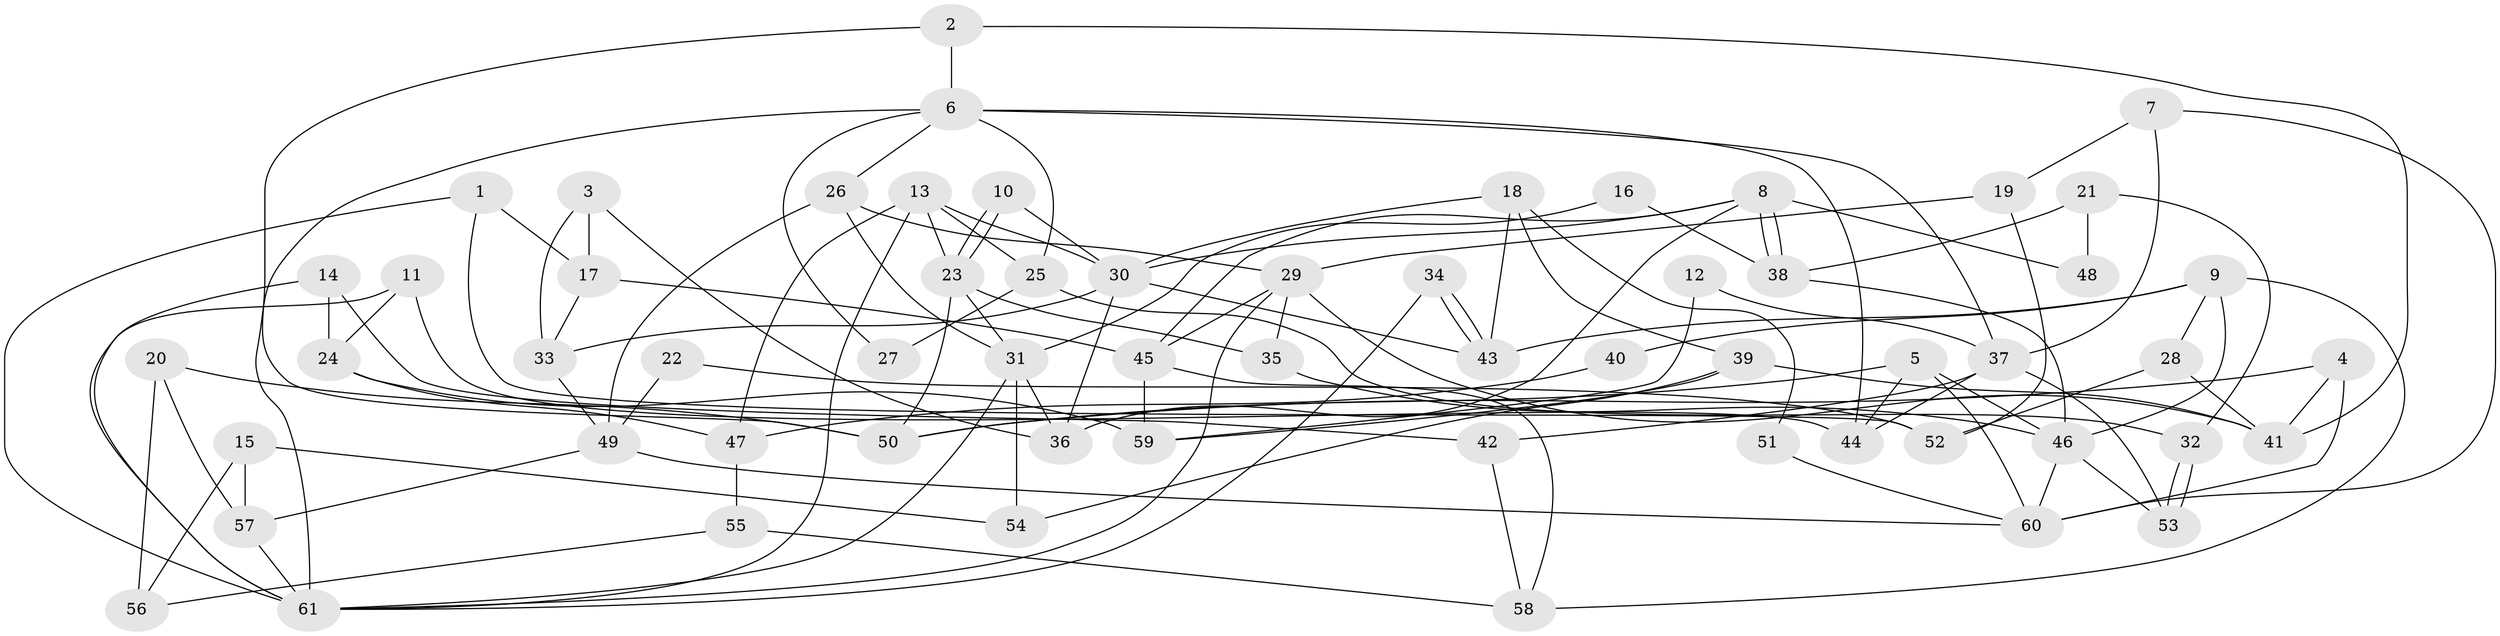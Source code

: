 // coarse degree distribution, {3: 0.10810810810810811, 5: 0.2972972972972973, 8: 0.02702702702702703, 4: 0.13513513513513514, 2: 0.1891891891891892, 6: 0.13513513513513514, 7: 0.08108108108108109, 12: 0.02702702702702703}
// Generated by graph-tools (version 1.1) at 2025/37/03/04/25 23:37:00]
// undirected, 61 vertices, 122 edges
graph export_dot {
  node [color=gray90,style=filled];
  1;
  2;
  3;
  4;
  5;
  6;
  7;
  8;
  9;
  10;
  11;
  12;
  13;
  14;
  15;
  16;
  17;
  18;
  19;
  20;
  21;
  22;
  23;
  24;
  25;
  26;
  27;
  28;
  29;
  30;
  31;
  32;
  33;
  34;
  35;
  36;
  37;
  38;
  39;
  40;
  41;
  42;
  43;
  44;
  45;
  46;
  47;
  48;
  49;
  50;
  51;
  52;
  53;
  54;
  55;
  56;
  57;
  58;
  59;
  60;
  61;
  1 -- 17;
  1 -- 61;
  1 -- 52;
  2 -- 41;
  2 -- 50;
  2 -- 6;
  3 -- 36;
  3 -- 33;
  3 -- 17;
  4 -- 60;
  4 -- 41;
  4 -- 50;
  5 -- 50;
  5 -- 46;
  5 -- 44;
  5 -- 60;
  6 -- 44;
  6 -- 25;
  6 -- 26;
  6 -- 27;
  6 -- 37;
  6 -- 61;
  7 -- 37;
  7 -- 60;
  7 -- 19;
  8 -- 38;
  8 -- 38;
  8 -- 30;
  8 -- 36;
  8 -- 45;
  8 -- 48;
  9 -- 46;
  9 -- 43;
  9 -- 28;
  9 -- 40;
  9 -- 58;
  10 -- 30;
  10 -- 23;
  10 -- 23;
  11 -- 61;
  11 -- 44;
  11 -- 24;
  12 -- 59;
  12 -- 37;
  13 -- 61;
  13 -- 23;
  13 -- 25;
  13 -- 30;
  13 -- 47;
  14 -- 61;
  14 -- 24;
  14 -- 42;
  15 -- 54;
  15 -- 56;
  15 -- 57;
  16 -- 31;
  16 -- 38;
  17 -- 45;
  17 -- 33;
  18 -- 43;
  18 -- 30;
  18 -- 39;
  18 -- 51;
  19 -- 29;
  19 -- 52;
  20 -- 50;
  20 -- 57;
  20 -- 56;
  21 -- 32;
  21 -- 38;
  21 -- 48;
  22 -- 49;
  22 -- 52;
  23 -- 31;
  23 -- 35;
  23 -- 50;
  24 -- 59;
  24 -- 47;
  25 -- 27;
  25 -- 32;
  26 -- 29;
  26 -- 31;
  26 -- 49;
  28 -- 52;
  28 -- 41;
  29 -- 61;
  29 -- 45;
  29 -- 35;
  29 -- 41;
  30 -- 33;
  30 -- 36;
  30 -- 43;
  31 -- 36;
  31 -- 54;
  31 -- 61;
  32 -- 53;
  32 -- 53;
  33 -- 49;
  34 -- 43;
  34 -- 43;
  34 -- 61;
  35 -- 46;
  37 -- 53;
  37 -- 42;
  37 -- 44;
  38 -- 46;
  39 -- 41;
  39 -- 54;
  39 -- 59;
  40 -- 47;
  42 -- 58;
  45 -- 58;
  45 -- 59;
  46 -- 60;
  46 -- 53;
  47 -- 55;
  49 -- 57;
  49 -- 60;
  51 -- 60;
  55 -- 58;
  55 -- 56;
  57 -- 61;
}
